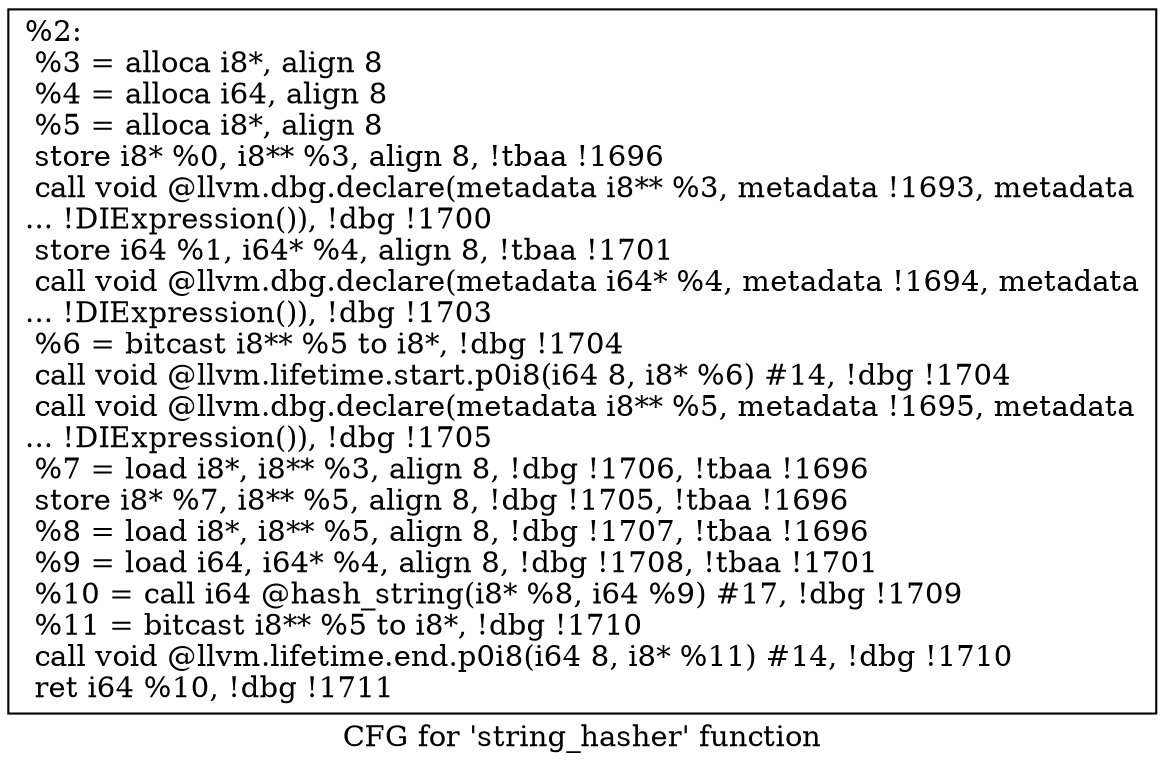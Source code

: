 digraph "CFG for 'string_hasher' function" {
	label="CFG for 'string_hasher' function";

	Node0x28cbc40 [shape=record,label="{%2:\l  %3 = alloca i8*, align 8\l  %4 = alloca i64, align 8\l  %5 = alloca i8*, align 8\l  store i8* %0, i8** %3, align 8, !tbaa !1696\l  call void @llvm.dbg.declare(metadata i8** %3, metadata !1693, metadata\l... !DIExpression()), !dbg !1700\l  store i64 %1, i64* %4, align 8, !tbaa !1701\l  call void @llvm.dbg.declare(metadata i64* %4, metadata !1694, metadata\l... !DIExpression()), !dbg !1703\l  %6 = bitcast i8** %5 to i8*, !dbg !1704\l  call void @llvm.lifetime.start.p0i8(i64 8, i8* %6) #14, !dbg !1704\l  call void @llvm.dbg.declare(metadata i8** %5, metadata !1695, metadata\l... !DIExpression()), !dbg !1705\l  %7 = load i8*, i8** %3, align 8, !dbg !1706, !tbaa !1696\l  store i8* %7, i8** %5, align 8, !dbg !1705, !tbaa !1696\l  %8 = load i8*, i8** %5, align 8, !dbg !1707, !tbaa !1696\l  %9 = load i64, i64* %4, align 8, !dbg !1708, !tbaa !1701\l  %10 = call i64 @hash_string(i8* %8, i64 %9) #17, !dbg !1709\l  %11 = bitcast i8** %5 to i8*, !dbg !1710\l  call void @llvm.lifetime.end.p0i8(i64 8, i8* %11) #14, !dbg !1710\l  ret i64 %10, !dbg !1711\l}"];
}
